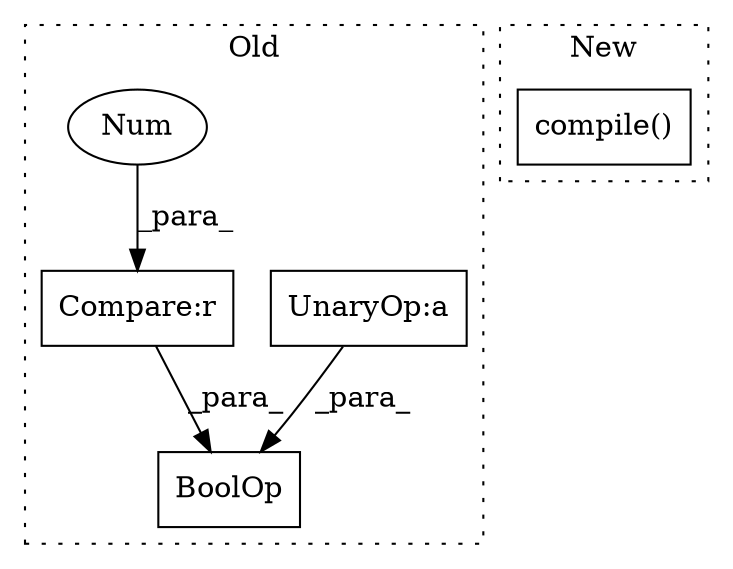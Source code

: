 digraph G {
subgraph cluster0 {
1 [label="BoolOp" a="72" s="8316" l="55" shape="box"];
3 [label="UnaryOp:a" a="61" s="8353" l="18" shape="box"];
4 [label="Compare:r" a="40" s="8335" l="14" shape="box"];
5 [label="Num" a="76" s="8348" l="1" shape="ellipse"];
label = "Old";
style="dotted";
}
subgraph cluster1 {
2 [label="compile()" a="75" s="6834,6853" l="14,37" shape="box"];
label = "New";
style="dotted";
}
3 -> 1 [label="_para_"];
4 -> 1 [label="_para_"];
5 -> 4 [label="_para_"];
}